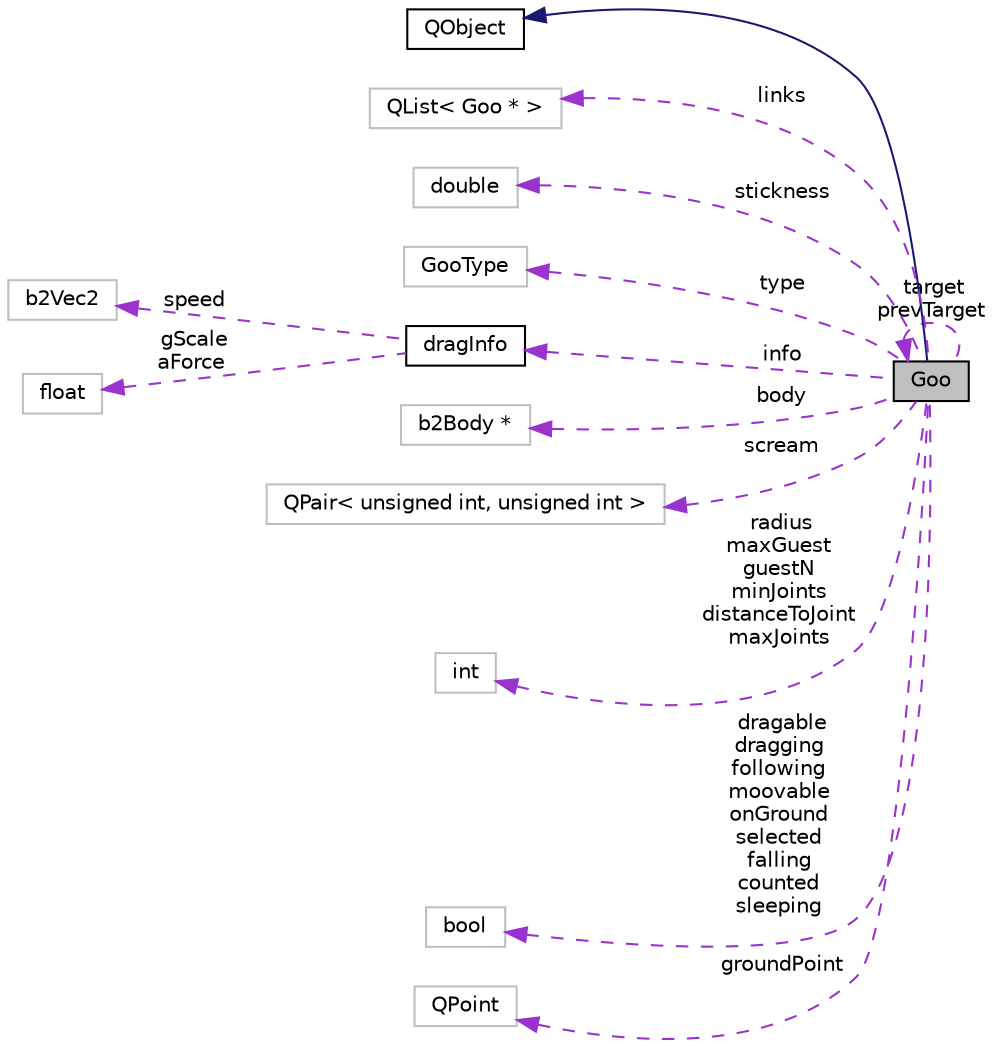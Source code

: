 digraph G
{
  edge [fontname="Helvetica",fontsize="10",labelfontname="Helvetica",labelfontsize="10"];
  node [fontname="Helvetica",fontsize="10",shape=record];
  rankdir="LR";
  Node1 [label="Goo",height=0.2,width=0.4,color="black", fillcolor="grey75", style="filled" fontcolor="black"];
  Node2 -> Node1 [dir="back",color="midnightblue",fontsize="10",style="solid",fontname="Helvetica"];
  Node2 [label="QObject",height=0.2,width=0.4,color="black", fillcolor="white", style="filled",URL="$classQObject.html"];
  Node3 -> Node1 [dir="back",color="darkorchid3",fontsize="10",style="dashed",label=" links" ,fontname="Helvetica"];
  Node3 [label="QList\< Goo * \>",height=0.2,width=0.4,color="grey75", fillcolor="white", style="filled"];
  Node4 -> Node1 [dir="back",color="darkorchid3",fontsize="10",style="dashed",label=" stickness" ,fontname="Helvetica"];
  Node4 [label="double",height=0.2,width=0.4,color="grey75", fillcolor="white", style="filled"];
  Node1 -> Node1 [dir="back",color="darkorchid3",fontsize="10",style="dashed",label=" target\nprevTarget" ,fontname="Helvetica"];
  Node5 -> Node1 [dir="back",color="darkorchid3",fontsize="10",style="dashed",label=" type" ,fontname="Helvetica"];
  Node5 [label="GooType",height=0.2,width=0.4,color="grey75", fillcolor="white", style="filled"];
  Node6 -> Node1 [dir="back",color="darkorchid3",fontsize="10",style="dashed",label=" info" ,fontname="Helvetica"];
  Node6 [label="dragInfo",height=0.2,width=0.4,color="black", fillcolor="white", style="filled",URL="$structdragInfo.html"];
  Node7 -> Node6 [dir="back",color="darkorchid3",fontsize="10",style="dashed",label=" speed" ,fontname="Helvetica"];
  Node7 [label="b2Vec2",height=0.2,width=0.4,color="grey75", fillcolor="white", style="filled"];
  Node8 -> Node6 [dir="back",color="darkorchid3",fontsize="10",style="dashed",label=" gScale\naForce" ,fontname="Helvetica"];
  Node8 [label="float",height=0.2,width=0.4,color="grey75", fillcolor="white", style="filled"];
  Node9 -> Node1 [dir="back",color="darkorchid3",fontsize="10",style="dashed",label=" body" ,fontname="Helvetica"];
  Node9 [label="b2Body *",height=0.2,width=0.4,color="grey75", fillcolor="white", style="filled"];
  Node10 -> Node1 [dir="back",color="darkorchid3",fontsize="10",style="dashed",label=" scream" ,fontname="Helvetica"];
  Node10 [label="QPair\< unsigned int, unsigned int \>",height=0.2,width=0.4,color="grey75", fillcolor="white", style="filled"];
  Node11 -> Node1 [dir="back",color="darkorchid3",fontsize="10",style="dashed",label=" radius\nmaxGuest\nguestN\nminJoints\ndistanceToJoint\nmaxJoints" ,fontname="Helvetica"];
  Node11 [label="int",height=0.2,width=0.4,color="grey75", fillcolor="white", style="filled"];
  Node12 -> Node1 [dir="back",color="darkorchid3",fontsize="10",style="dashed",label=" dragable\ndragging\nfollowing\nmoovable\nonGround\nselected\nfalling\ncounted\nsleeping" ,fontname="Helvetica"];
  Node12 [label="bool",height=0.2,width=0.4,color="grey75", fillcolor="white", style="filled"];
  Node13 -> Node1 [dir="back",color="darkorchid3",fontsize="10",style="dashed",label=" groundPoint" ,fontname="Helvetica"];
  Node13 [label="QPoint",height=0.2,width=0.4,color="grey75", fillcolor="white", style="filled"];
}
